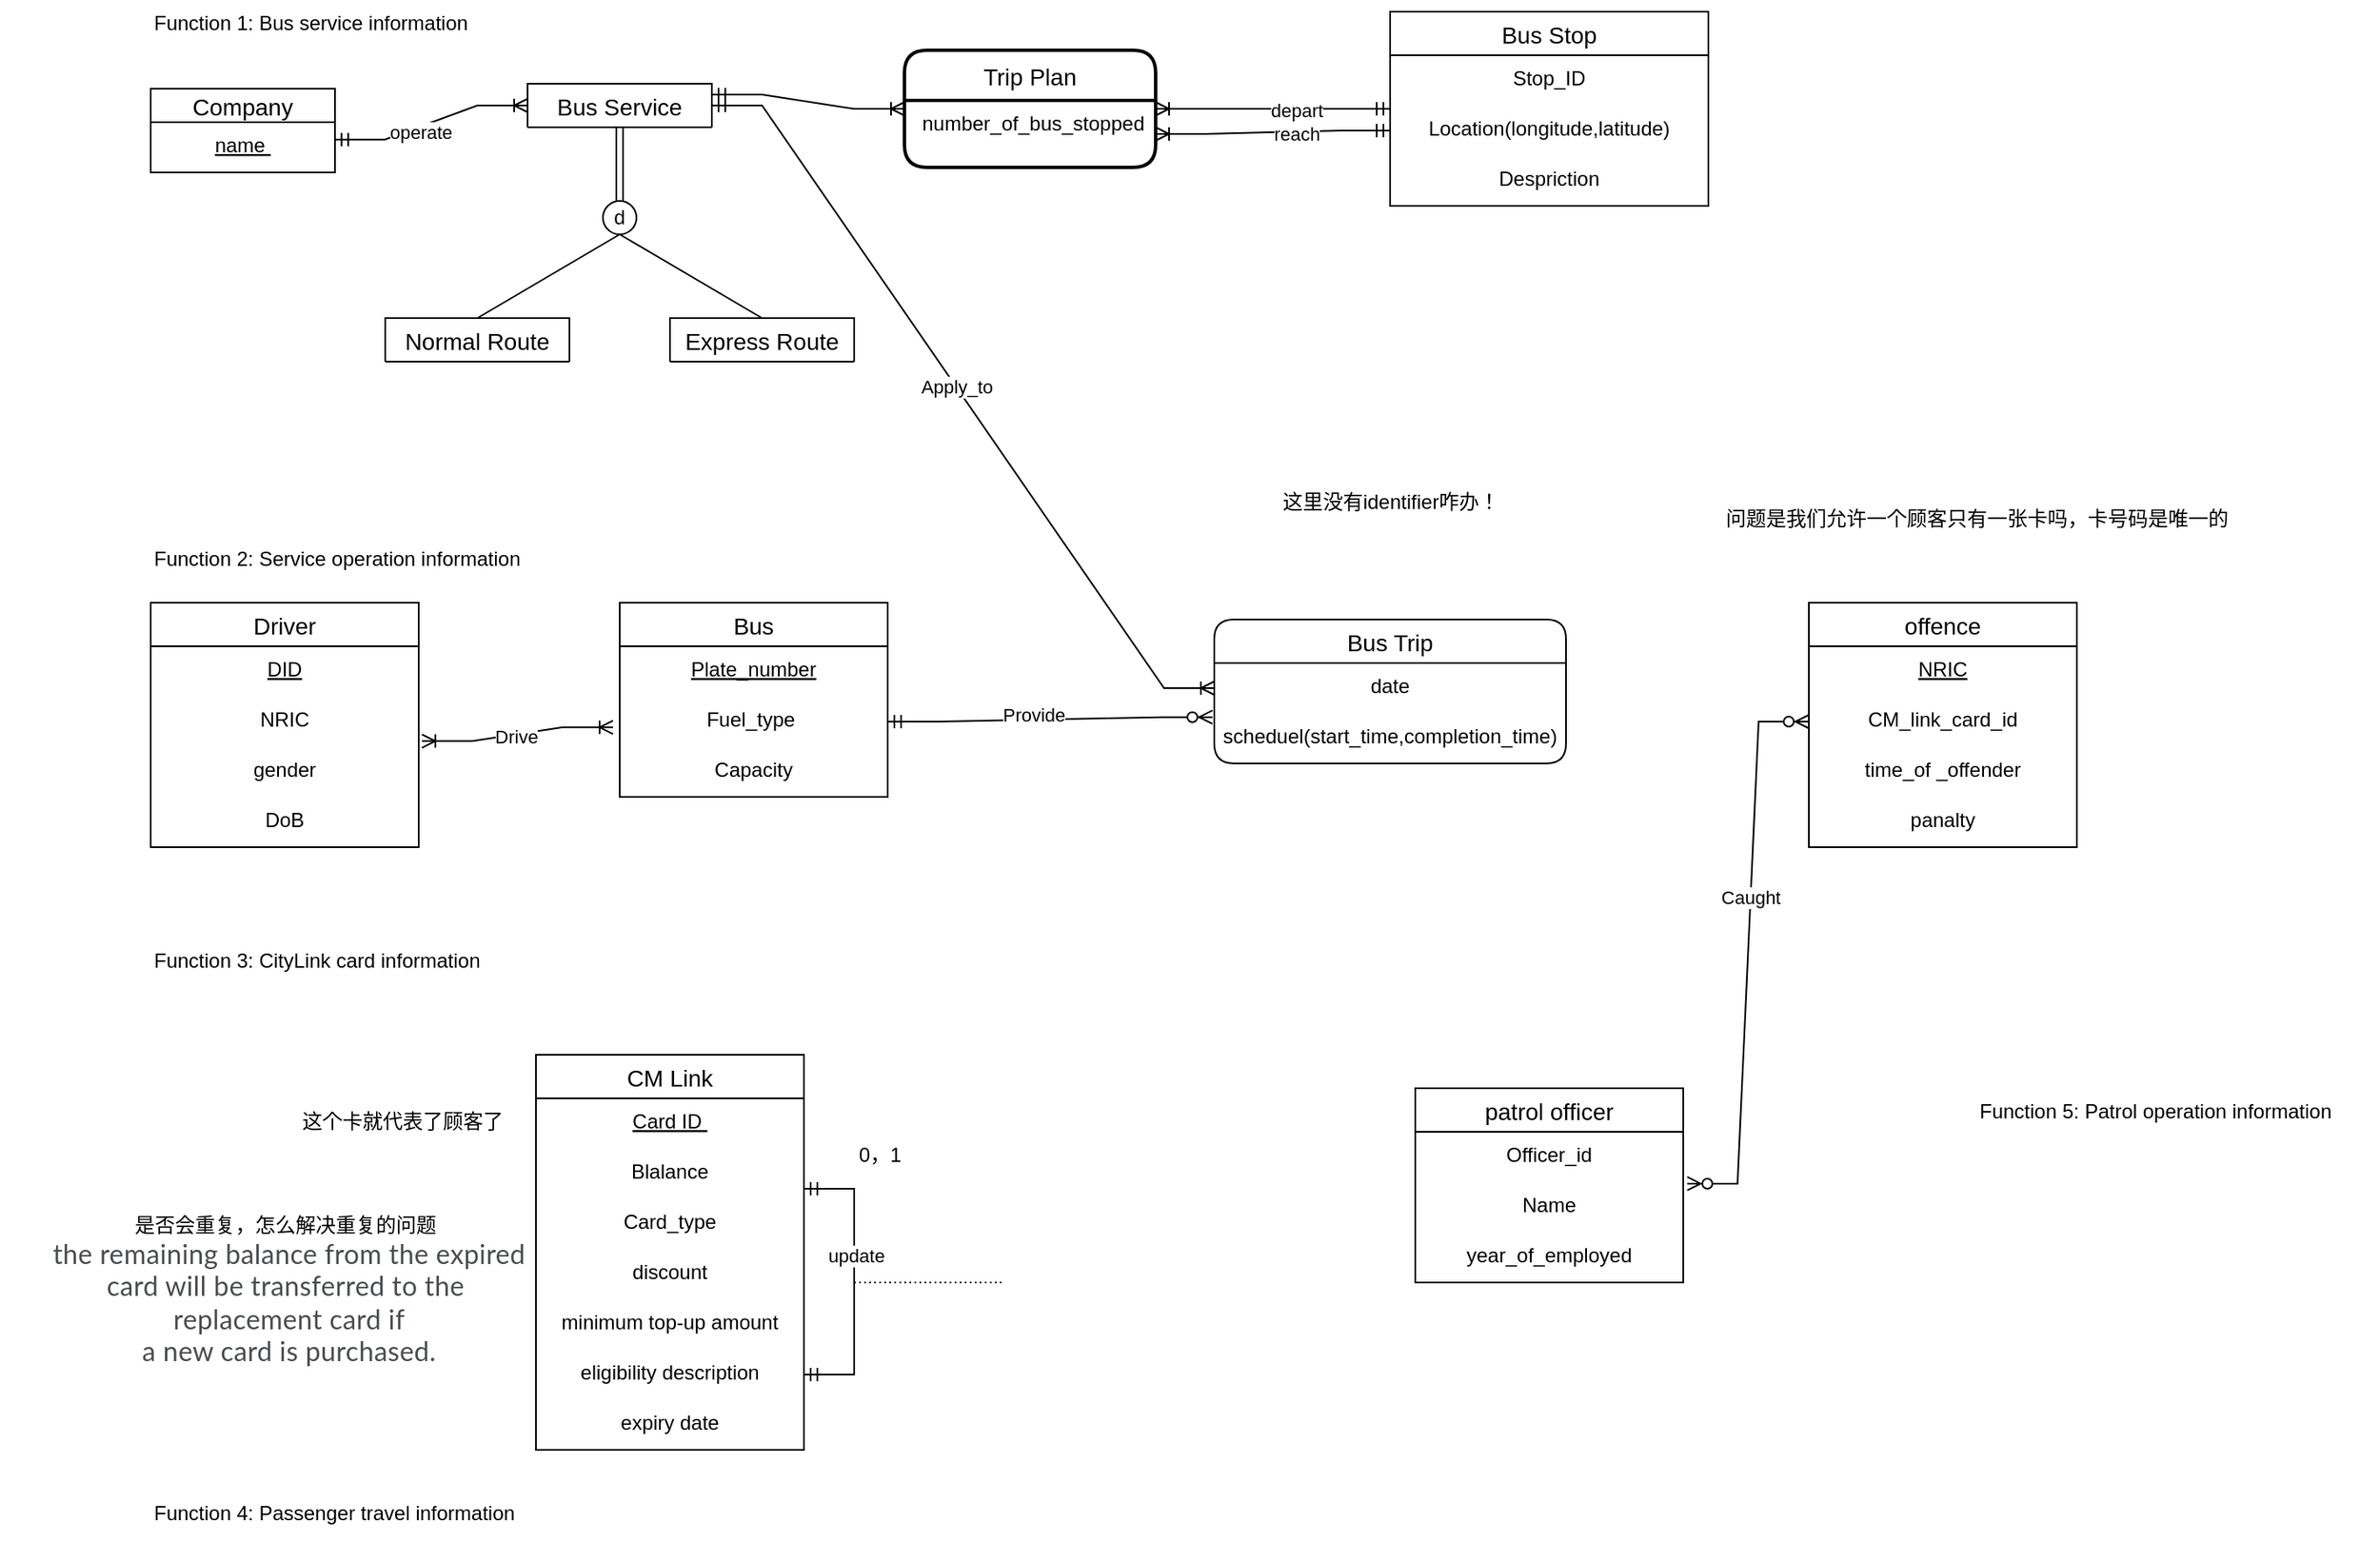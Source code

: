 <mxfile version="16.4.6" type="github">
  <diagram id="R2lEEEUBdFMjLlhIrx00" name="Page-1">
    <mxGraphModel dx="1336" dy="259" grid="1" gridSize="10" guides="1" tooltips="1" connect="1" arrows="1" fold="1" page="1" pageScale="1" pageWidth="850" pageHeight="1100" math="0" shadow="0" extFonts="Permanent Marker^https://fonts.googleapis.com/css?family=Permanent+Marker">
      <root>
        <mxCell id="0" />
        <mxCell id="1" parent="0" />
        <object label="Bus Service" id="_oqTozsQTF3NkIddqZB--1">
          <mxCell style="swimlane;fontStyle=0;childLayout=stackLayout;horizontal=1;startSize=26;horizontalStack=0;resizeParent=1;resizeParentMax=0;resizeLast=0;collapsible=1;marginBottom=0;align=center;fontSize=14;" vertex="1" collapsed="1" parent="1">
            <mxGeometry x="235" y="50" width="110" height="26" as="geometry">
              <mxRectangle x="235" y="50" width="160" height="56" as="alternateBounds" />
            </mxGeometry>
          </mxCell>
        </object>
        <mxCell id="_oqTozsQTF3NkIddqZB--2" value="Bus_id" style="text;strokeColor=none;fillColor=none;spacingLeft=4;spacingRight=4;overflow=hidden;rotatable=0;points=[[0,0.5],[1,0.5]];portConstraint=eastwest;fontSize=12;align=center;" vertex="1" parent="_oqTozsQTF3NkIddqZB--1">
          <mxGeometry y="26" width="160" height="30" as="geometry" />
        </mxCell>
        <mxCell id="_oqTozsQTF3NkIddqZB--5" value="Function 1: Bus service information" style="text;whiteSpace=wrap;html=1;" vertex="1" parent="1">
          <mxGeometry x="10" width="210" height="30" as="geometry" />
        </mxCell>
        <mxCell id="_oqTozsQTF3NkIddqZB--6" value="Company" style="swimlane;fontStyle=0;childLayout=stackLayout;horizontal=1;startSize=20;horizontalStack=0;resizeParent=1;resizeParentMax=0;resizeLast=0;collapsible=1;marginBottom=0;align=center;fontSize=14;" vertex="1" parent="1">
          <mxGeometry x="10" y="53" width="110" height="50" as="geometry">
            <mxRectangle x="30" y="40" width="90" height="26" as="alternateBounds" />
          </mxGeometry>
        </mxCell>
        <mxCell id="_oqTozsQTF3NkIddqZB--7" value="name " style="text;strokeColor=none;fillColor=none;spacingLeft=4;spacingRight=4;overflow=hidden;rotatable=0;points=[[0,0.5],[1,0.5]];portConstraint=eastwest;fontSize=12;align=center;fontStyle=4" vertex="1" parent="_oqTozsQTF3NkIddqZB--6">
          <mxGeometry y="20" width="110" height="30" as="geometry" />
        </mxCell>
        <mxCell id="_oqTozsQTF3NkIddqZB--15" value="Normal Route" style="swimlane;fontStyle=0;childLayout=stackLayout;horizontal=1;startSize=26;horizontalStack=0;resizeParent=1;resizeParentMax=0;resizeLast=0;collapsible=1;marginBottom=0;align=center;fontSize=14;" vertex="1" collapsed="1" parent="1">
          <mxGeometry x="150" y="190" width="110" height="26" as="geometry">
            <mxRectangle x="190" y="140" width="150" height="86" as="alternateBounds" />
          </mxGeometry>
        </mxCell>
        <mxCell id="_oqTozsQTF3NkIddqZB--16" value="     bus_frequency_weekend" style="text;strokeColor=none;fillColor=none;spacingLeft=4;spacingRight=4;overflow=hidden;rotatable=0;points=[[0,0.5],[1,0.5]];portConstraint=eastwest;fontSize=12;align=center;" vertex="1" parent="_oqTozsQTF3NkIddqZB--15">
          <mxGeometry y="26" width="150" height="30" as="geometry" />
        </mxCell>
        <mxCell id="_oqTozsQTF3NkIddqZB--17" value=" bus_frequency_weekdays" style="text;strokeColor=none;fillColor=none;spacingLeft=4;spacingRight=4;overflow=hidden;rotatable=0;points=[[0,0.5],[1,0.5]];portConstraint=eastwest;fontSize=12;align=center;" vertex="1" parent="_oqTozsQTF3NkIddqZB--15">
          <mxGeometry y="56" width="150" height="30" as="geometry" />
        </mxCell>
        <mxCell id="_oqTozsQTF3NkIddqZB--20" value="Express Route" style="swimlane;fontStyle=0;childLayout=stackLayout;horizontal=1;startSize=26;horizontalStack=0;resizeParent=1;resizeParentMax=0;resizeLast=0;collapsible=1;marginBottom=0;align=center;fontSize=14;" vertex="1" collapsed="1" parent="1">
          <mxGeometry x="320" y="190" width="110" height="26" as="geometry">
            <mxRectangle x="360" y="140" width="150" height="86" as="alternateBounds" />
          </mxGeometry>
        </mxCell>
        <mxCell id="_oqTozsQTF3NkIddqZB--21" value="     bus_frequency_weekend" style="text;strokeColor=none;fillColor=none;spacingLeft=4;spacingRight=4;overflow=hidden;rotatable=0;points=[[0,0.5],[1,0.5]];portConstraint=eastwest;fontSize=12;align=center;" vertex="1" parent="_oqTozsQTF3NkIddqZB--20">
          <mxGeometry y="26" width="150" height="30" as="geometry" />
        </mxCell>
        <mxCell id="_oqTozsQTF3NkIddqZB--22" value=" bus_frequency_weekdays" style="text;strokeColor=none;fillColor=none;spacingLeft=4;spacingRight=4;overflow=hidden;rotatable=0;points=[[0,0.5],[1,0.5]];portConstraint=eastwest;fontSize=12;align=center;" vertex="1" parent="_oqTozsQTF3NkIddqZB--20">
          <mxGeometry y="56" width="150" height="30" as="geometry" />
        </mxCell>
        <mxCell id="_oqTozsQTF3NkIddqZB--23" value="Bus Stop" style="swimlane;fontStyle=0;childLayout=stackLayout;horizontal=1;startSize=26;horizontalStack=0;resizeParent=1;resizeParentMax=0;resizeLast=0;collapsible=1;marginBottom=0;align=center;fontSize=14;labelBorderColor=none;html=0;" vertex="1" parent="1">
          <mxGeometry x="750" y="7" width="190" height="116" as="geometry">
            <mxRectangle x="620" y="25" width="90" height="26" as="alternateBounds" />
          </mxGeometry>
        </mxCell>
        <mxCell id="_oqTozsQTF3NkIddqZB--24" value="Stop_ID" style="text;strokeColor=none;fillColor=none;spacingLeft=4;spacingRight=4;overflow=hidden;rotatable=0;points=[[0,0.5],[1,0.5]];portConstraint=eastwest;fontSize=12;labelBorderColor=none;html=0;align=center;" vertex="1" parent="_oqTozsQTF3NkIddqZB--23">
          <mxGeometry y="26" width="190" height="30" as="geometry" />
        </mxCell>
        <mxCell id="_oqTozsQTF3NkIddqZB--25" value="Location(longitude,latitude)" style="text;strokeColor=none;fillColor=none;spacingLeft=4;spacingRight=4;overflow=hidden;rotatable=0;points=[[0,0.5],[1,0.5]];portConstraint=eastwest;fontSize=12;labelBorderColor=none;html=0;align=center;" vertex="1" parent="_oqTozsQTF3NkIddqZB--23">
          <mxGeometry y="56" width="190" height="30" as="geometry" />
        </mxCell>
        <mxCell id="_oqTozsQTF3NkIddqZB--26" value="Despriction" style="text;strokeColor=none;fillColor=none;spacingLeft=4;spacingRight=4;overflow=hidden;rotatable=0;points=[[0,0.5],[1,0.5]];portConstraint=eastwest;fontSize=12;labelBorderColor=none;html=0;align=center;" vertex="1" parent="_oqTozsQTF3NkIddqZB--23">
          <mxGeometry y="86" width="190" height="30" as="geometry" />
        </mxCell>
        <mxCell id="_oqTozsQTF3NkIddqZB--27" value="Trip Plan" style="swimlane;childLayout=stackLayout;horizontal=1;startSize=30;horizontalStack=0;rounded=1;fontSize=14;fontStyle=0;strokeWidth=2;resizeParent=0;resizeLast=1;shadow=0;dashed=0;align=center;labelBorderColor=none;html=0;" vertex="1" parent="1">
          <mxGeometry x="460" y="30" width="150" height="70" as="geometry">
            <mxRectangle x="440" y="26" width="90" height="24" as="alternateBounds" />
          </mxGeometry>
        </mxCell>
        <mxCell id="_oqTozsQTF3NkIddqZB--28" value="number_of_bus_stopped" style="align=center;strokeColor=none;fillColor=none;spacingLeft=4;fontSize=12;verticalAlign=top;resizable=0;rotatable=0;part=1;labelBorderColor=none;html=0;" vertex="1" parent="_oqTozsQTF3NkIddqZB--27">
          <mxGeometry y="30" width="150" height="40" as="geometry" />
        </mxCell>
        <mxCell id="_oqTozsQTF3NkIddqZB--31" value="" style="edgeStyle=entityRelationEdgeStyle;fontSize=12;html=1;endArrow=ERoneToMany;startArrow=ERmandOne;rounded=0;exitX=1;exitY=0.25;exitDx=0;exitDy=0;entryX=0;entryY=0.5;entryDx=0;entryDy=0;" edge="1" parent="1" source="_oqTozsQTF3NkIddqZB--1" target="_oqTozsQTF3NkIddqZB--27">
          <mxGeometry width="100" height="100" relative="1" as="geometry">
            <mxPoint x="320" y="180" as="sourcePoint" />
            <mxPoint x="420" y="80" as="targetPoint" />
          </mxGeometry>
        </mxCell>
        <mxCell id="_oqTozsQTF3NkIddqZB--36" value="" style="edgeStyle=entityRelationEdgeStyle;fontSize=12;html=1;endArrow=ERoneToMany;startArrow=ERmandOne;rounded=0;exitX=0;exitY=0.5;exitDx=0;exitDy=0;entryX=1;entryY=0.5;entryDx=0;entryDy=0;" edge="1" parent="1" source="_oqTozsQTF3NkIddqZB--23" target="_oqTozsQTF3NkIddqZB--27">
          <mxGeometry width="100" height="100" relative="1" as="geometry">
            <mxPoint x="550" y="100" as="sourcePoint" />
            <mxPoint x="620" y="101.5" as="targetPoint" />
          </mxGeometry>
        </mxCell>
        <mxCell id="_oqTozsQTF3NkIddqZB--37" value="depart" style="edgeLabel;html=1;align=center;verticalAlign=middle;resizable=0;points=[];" vertex="1" connectable="0" parent="_oqTozsQTF3NkIddqZB--36">
          <mxGeometry x="-0.192" relative="1" as="geometry">
            <mxPoint y="1" as="offset" />
          </mxGeometry>
        </mxCell>
        <mxCell id="_oqTozsQTF3NkIddqZB--39" value="" style="shape=link;html=1;rounded=0;exitX=0.5;exitY=1;exitDx=0;exitDy=0;entryX=0.5;entryY=0;entryDx=0;entryDy=0;" edge="1" parent="1" source="_oqTozsQTF3NkIddqZB--1" target="_oqTozsQTF3NkIddqZB--42">
          <mxGeometry relative="1" as="geometry">
            <mxPoint x="370" y="-100" as="sourcePoint" />
            <mxPoint x="370" y="-50" as="targetPoint" />
          </mxGeometry>
        </mxCell>
        <mxCell id="_oqTozsQTF3NkIddqZB--40" value="" style="resizable=0;html=1;align=right;verticalAlign=bottom;labelBorderColor=none;" connectable="0" vertex="1" parent="_oqTozsQTF3NkIddqZB--39">
          <mxGeometry x="1" relative="1" as="geometry">
            <mxPoint x="-10" as="offset" />
          </mxGeometry>
        </mxCell>
        <mxCell id="_oqTozsQTF3NkIddqZB--42" value="d" style="ellipse;whiteSpace=wrap;html=1;aspect=fixed;labelBorderColor=none;" vertex="1" parent="1">
          <mxGeometry x="280" y="120" width="20" height="20" as="geometry" />
        </mxCell>
        <mxCell id="_oqTozsQTF3NkIddqZB--43" value="" style="endArrow=none;html=1;rounded=0;exitX=0.5;exitY=1;exitDx=0;exitDy=0;entryX=0.5;entryY=0;entryDx=0;entryDy=0;" edge="1" parent="1" source="_oqTozsQTF3NkIddqZB--42" target="_oqTozsQTF3NkIddqZB--20">
          <mxGeometry relative="1" as="geometry">
            <mxPoint x="295" y="200" as="sourcePoint" />
            <mxPoint x="455" y="200" as="targetPoint" />
          </mxGeometry>
        </mxCell>
        <mxCell id="_oqTozsQTF3NkIddqZB--46" value="" style="endArrow=none;html=1;rounded=0;exitX=0.5;exitY=1;exitDx=0;exitDy=0;entryX=0.5;entryY=0;entryDx=0;entryDy=0;" edge="1" parent="1" source="_oqTozsQTF3NkIddqZB--42" target="_oqTozsQTF3NkIddqZB--15">
          <mxGeometry relative="1" as="geometry">
            <mxPoint x="315" y="190" as="sourcePoint" />
            <mxPoint x="200" y="240.0" as="targetPoint" />
            <Array as="points" />
          </mxGeometry>
        </mxCell>
        <mxCell id="_oqTozsQTF3NkIddqZB--51" value="" style="edgeStyle=entityRelationEdgeStyle;fontSize=12;html=1;endArrow=ERoneToMany;startArrow=ERmandOne;rounded=0;entryX=0;entryY=0.5;entryDx=0;entryDy=0;exitX=0.999;exitY=0.346;exitDx=0;exitDy=0;exitPerimeter=0;" edge="1" parent="1" source="_oqTozsQTF3NkIddqZB--7" target="_oqTozsQTF3NkIddqZB--2">
          <mxGeometry width="100" height="100" relative="1" as="geometry">
            <mxPoint x="100" y="180" as="sourcePoint" />
            <mxPoint x="200" y="80" as="targetPoint" />
          </mxGeometry>
        </mxCell>
        <mxCell id="_oqTozsQTF3NkIddqZB--52" value="operate" style="edgeLabel;html=1;align=center;verticalAlign=middle;resizable=0;points=[];" vertex="1" connectable="0" parent="_oqTozsQTF3NkIddqZB--51">
          <mxGeometry x="-0.128" y="-3" relative="1" as="geometry">
            <mxPoint x="-1" as="offset" />
          </mxGeometry>
        </mxCell>
        <mxCell id="_oqTozsQTF3NkIddqZB--55" value="" style="edgeStyle=entityRelationEdgeStyle;fontSize=12;html=1;endArrow=ERoneToMany;startArrow=ERmandOne;rounded=0;exitX=0;exitY=0.5;exitDx=0;exitDy=0;" edge="1" parent="1" source="_oqTozsQTF3NkIddqZB--25" target="_oqTozsQTF3NkIddqZB--28">
          <mxGeometry width="100" height="100" relative="1" as="geometry">
            <mxPoint x="690" y="248.33" as="sourcePoint" />
            <mxPoint x="620" y="75" as="targetPoint" />
          </mxGeometry>
        </mxCell>
        <mxCell id="_oqTozsQTF3NkIddqZB--56" value="reach" style="edgeLabel;html=1;align=center;verticalAlign=middle;resizable=0;points=[];" vertex="1" connectable="0" parent="_oqTozsQTF3NkIddqZB--55">
          <mxGeometry x="-0.192" relative="1" as="geometry">
            <mxPoint y="1" as="offset" />
          </mxGeometry>
        </mxCell>
        <mxCell id="_oqTozsQTF3NkIddqZB--57" value="Bus" style="swimlane;fontStyle=0;childLayout=stackLayout;horizontal=1;startSize=26;horizontalStack=0;resizeParent=1;resizeParentMax=0;resizeLast=0;collapsible=1;marginBottom=0;align=center;fontSize=14;labelBorderColor=none;html=0;" vertex="1" parent="1">
          <mxGeometry x="290" y="360" width="160" height="116" as="geometry" />
        </mxCell>
        <mxCell id="_oqTozsQTF3NkIddqZB--58" value="Plate_number" style="text;strokeColor=none;fillColor=none;spacingLeft=4;spacingRight=4;overflow=hidden;rotatable=0;points=[[0,0.5],[1,0.5]];portConstraint=eastwest;fontSize=12;labelBorderColor=none;html=0;align=center;fontStyle=4" vertex="1" parent="_oqTozsQTF3NkIddqZB--57">
          <mxGeometry y="26" width="160" height="30" as="geometry" />
        </mxCell>
        <mxCell id="_oqTozsQTF3NkIddqZB--59" value="Fuel_type " style="text;strokeColor=none;fillColor=none;spacingLeft=4;spacingRight=4;overflow=hidden;rotatable=0;points=[[0,0.5],[1,0.5]];portConstraint=eastwest;fontSize=12;labelBorderColor=none;html=0;align=center;" vertex="1" parent="_oqTozsQTF3NkIddqZB--57">
          <mxGeometry y="56" width="160" height="30" as="geometry" />
        </mxCell>
        <mxCell id="_oqTozsQTF3NkIddqZB--60" value="Capacity" style="text;strokeColor=none;fillColor=none;spacingLeft=4;spacingRight=4;overflow=hidden;rotatable=0;points=[[0,0.5],[1,0.5]];portConstraint=eastwest;fontSize=12;labelBorderColor=none;html=0;align=center;" vertex="1" parent="_oqTozsQTF3NkIddqZB--57">
          <mxGeometry y="86" width="160" height="30" as="geometry" />
        </mxCell>
        <mxCell id="_oqTozsQTF3NkIddqZB--62" value="Function 2: Service operation information" style="text;whiteSpace=wrap;html=1;" vertex="1" parent="1">
          <mxGeometry x="10" y="320" width="240" height="30" as="geometry" />
        </mxCell>
        <mxCell id="_oqTozsQTF3NkIddqZB--63" value="Bus Trip" style="swimlane;fontStyle=0;childLayout=stackLayout;horizontal=1;startSize=26;horizontalStack=0;resizeParent=1;resizeParentMax=0;resizeLast=0;collapsible=1;marginBottom=0;align=center;fontSize=14;labelBorderColor=none;html=0;shadow=0;glass=0;rounded=1;sketch=0;" vertex="1" parent="1">
          <mxGeometry x="645" y="370" width="210" height="86" as="geometry" />
        </mxCell>
        <mxCell id="_oqTozsQTF3NkIddqZB--64" value="date" style="text;strokeColor=none;fillColor=none;spacingLeft=4;spacingRight=4;overflow=hidden;rotatable=0;points=[[0,0.5],[1,0.5]];portConstraint=eastwest;fontSize=12;labelBorderColor=none;html=0;align=center;" vertex="1" parent="_oqTozsQTF3NkIddqZB--63">
          <mxGeometry y="26" width="210" height="30" as="geometry" />
        </mxCell>
        <mxCell id="_oqTozsQTF3NkIddqZB--65" value="scheduel(start_time,completion_time)" style="text;strokeColor=none;fillColor=none;spacingLeft=4;spacingRight=4;overflow=hidden;rotatable=0;points=[[0,0.5],[1,0.5]];portConstraint=eastwest;fontSize=12;labelBorderColor=none;html=0;align=center;" vertex="1" parent="_oqTozsQTF3NkIddqZB--63">
          <mxGeometry y="56" width="210" height="30" as="geometry" />
        </mxCell>
        <mxCell id="_oqTozsQTF3NkIddqZB--69" value="Driver" style="swimlane;fontStyle=0;childLayout=stackLayout;horizontal=1;startSize=26;horizontalStack=0;resizeParent=1;resizeParentMax=0;resizeLast=0;collapsible=1;marginBottom=0;align=center;fontSize=14;labelBorderColor=none;html=0;" vertex="1" parent="1">
          <mxGeometry x="10" y="360" width="160" height="146" as="geometry" />
        </mxCell>
        <mxCell id="_oqTozsQTF3NkIddqZB--70" value="DID" style="text;strokeColor=none;fillColor=none;spacingLeft=4;spacingRight=4;overflow=hidden;rotatable=0;points=[[0,0.5],[1,0.5]];portConstraint=eastwest;fontSize=12;labelBorderColor=none;html=0;align=center;fontStyle=4" vertex="1" parent="_oqTozsQTF3NkIddqZB--69">
          <mxGeometry y="26" width="160" height="30" as="geometry" />
        </mxCell>
        <mxCell id="_oqTozsQTF3NkIddqZB--71" value="NRIC" style="text;strokeColor=none;fillColor=none;spacingLeft=4;spacingRight=4;overflow=hidden;rotatable=0;points=[[0,0.5],[1,0.5]];portConstraint=eastwest;fontSize=12;labelBorderColor=none;html=0;align=center;" vertex="1" parent="_oqTozsQTF3NkIddqZB--69">
          <mxGeometry y="56" width="160" height="30" as="geometry" />
        </mxCell>
        <mxCell id="_oqTozsQTF3NkIddqZB--77" value="gender" style="text;strokeColor=none;fillColor=none;spacingLeft=4;spacingRight=4;overflow=hidden;rotatable=0;points=[[0,0.5],[1,0.5]];portConstraint=eastwest;fontSize=12;labelBorderColor=none;html=0;align=center;" vertex="1" parent="_oqTozsQTF3NkIddqZB--69">
          <mxGeometry y="86" width="160" height="30" as="geometry" />
        </mxCell>
        <mxCell id="_oqTozsQTF3NkIddqZB--72" value="DoB" style="text;strokeColor=none;fillColor=none;spacingLeft=4;spacingRight=4;overflow=hidden;rotatable=0;points=[[0,0.5],[1,0.5]];portConstraint=eastwest;fontSize=12;labelBorderColor=none;html=0;align=center;" vertex="1" parent="_oqTozsQTF3NkIddqZB--69">
          <mxGeometry y="116" width="160" height="30" as="geometry" />
        </mxCell>
        <mxCell id="_oqTozsQTF3NkIddqZB--78" value="" style="edgeStyle=entityRelationEdgeStyle;fontSize=12;html=1;endArrow=ERoneToMany;startArrow=ERoneToMany;rounded=0;exitX=1.012;exitY=0.888;exitDx=0;exitDy=0;exitPerimeter=0;entryX=-0.025;entryY=0.614;entryDx=0;entryDy=0;entryPerimeter=0;" edge="1" parent="1" source="_oqTozsQTF3NkIddqZB--71" target="_oqTozsQTF3NkIddqZB--59">
          <mxGeometry width="100" height="100" relative="1" as="geometry">
            <mxPoint x="310" y="480" as="sourcePoint" />
            <mxPoint x="410" y="380" as="targetPoint" />
          </mxGeometry>
        </mxCell>
        <mxCell id="_oqTozsQTF3NkIddqZB--79" value="Drive" style="edgeLabel;html=1;align=center;verticalAlign=middle;resizable=0;points=[];" vertex="1" connectable="0" parent="_oqTozsQTF3NkIddqZB--78">
          <mxGeometry x="-0.023" y="-1" relative="1" as="geometry">
            <mxPoint as="offset" />
          </mxGeometry>
        </mxCell>
        <mxCell id="_oqTozsQTF3NkIddqZB--84" value="这里没有identifier咋办！" style="text;html=1;align=center;verticalAlign=middle;resizable=0;points=[];autosize=1;strokeColor=none;fillColor=none;" vertex="1" parent="1">
          <mxGeometry x="680" y="290" width="140" height="20" as="geometry" />
        </mxCell>
        <mxCell id="_oqTozsQTF3NkIddqZB--85" value="Function 3: CityLink card information" style="text;whiteSpace=wrap;html=1;" vertex="1" parent="1">
          <mxGeometry x="10" y="560" width="220" height="30" as="geometry" />
        </mxCell>
        <mxCell id="_oqTozsQTF3NkIddqZB--86" value="" style="edgeStyle=entityRelationEdgeStyle;fontSize=12;html=1;endArrow=ERzeroToMany;startArrow=ERmandOne;rounded=0;exitX=1;exitY=0.5;exitDx=0;exitDy=0;entryX=-0.005;entryY=0.078;entryDx=0;entryDy=0;entryPerimeter=0;" edge="1" parent="1" source="_oqTozsQTF3NkIddqZB--59" target="_oqTozsQTF3NkIddqZB--65">
          <mxGeometry width="100" height="100" relative="1" as="geometry">
            <mxPoint x="560" y="420" as="sourcePoint" />
            <mxPoint x="660" y="320" as="targetPoint" />
          </mxGeometry>
        </mxCell>
        <mxCell id="_oqTozsQTF3NkIddqZB--87" value="Provide" style="edgeLabel;html=1;align=center;verticalAlign=middle;resizable=0;points=[];" vertex="1" connectable="0" parent="_oqTozsQTF3NkIddqZB--86">
          <mxGeometry x="-0.103" y="3" relative="1" as="geometry">
            <mxPoint as="offset" />
          </mxGeometry>
        </mxCell>
        <mxCell id="_oqTozsQTF3NkIddqZB--89" value="" style="edgeStyle=entityRelationEdgeStyle;fontSize=12;html=1;endArrow=ERoneToMany;startArrow=ERmandOne;rounded=0;entryX=0;entryY=0.5;entryDx=0;entryDy=0;exitX=1;exitY=0.5;exitDx=0;exitDy=0;" edge="1" parent="1" source="_oqTozsQTF3NkIddqZB--1" target="_oqTozsQTF3NkIddqZB--64">
          <mxGeometry width="100" height="100" relative="1" as="geometry">
            <mxPoint x="310" y="80" as="sourcePoint" />
            <mxPoint x="530" y="270" as="targetPoint" />
          </mxGeometry>
        </mxCell>
        <mxCell id="_oqTozsQTF3NkIddqZB--90" value="Apply_to" style="edgeLabel;html=1;align=center;verticalAlign=middle;resizable=0;points=[];" vertex="1" connectable="0" parent="_oqTozsQTF3NkIddqZB--89">
          <mxGeometry x="-0.032" relative="1" as="geometry">
            <mxPoint as="offset" />
          </mxGeometry>
        </mxCell>
        <mxCell id="_oqTozsQTF3NkIddqZB--97" value="CM Link" style="swimlane;fontStyle=0;childLayout=stackLayout;horizontal=1;startSize=26;horizontalStack=0;resizeParent=1;resizeParentMax=0;resizeLast=0;collapsible=1;marginBottom=0;align=center;fontSize=14;rounded=0;shadow=0;glass=0;labelBorderColor=none;sketch=0;html=0;" vertex="1" parent="1">
          <mxGeometry x="240" y="630" width="160" height="236" as="geometry" />
        </mxCell>
        <mxCell id="_oqTozsQTF3NkIddqZB--98" value="Card ID " style="text;strokeColor=none;fillColor=none;spacingLeft=4;spacingRight=4;overflow=hidden;rotatable=0;points=[[0,0.5],[1,0.5]];portConstraint=eastwest;fontSize=12;rounded=1;shadow=0;glass=0;labelBorderColor=none;sketch=0;html=0;fontStyle=4;align=center;" vertex="1" parent="_oqTozsQTF3NkIddqZB--97">
          <mxGeometry y="26" width="160" height="30" as="geometry" />
        </mxCell>
        <mxCell id="_oqTozsQTF3NkIddqZB--99" value="Blalance" style="text;strokeColor=none;fillColor=none;spacingLeft=4;spacingRight=4;overflow=hidden;rotatable=0;points=[[0,0.5],[1,0.5]];portConstraint=eastwest;fontSize=12;rounded=1;shadow=0;glass=0;labelBorderColor=none;sketch=0;html=0;align=center;" vertex="1" parent="_oqTozsQTF3NkIddqZB--97">
          <mxGeometry y="56" width="160" height="30" as="geometry" />
        </mxCell>
        <mxCell id="_oqTozsQTF3NkIddqZB--115" value="Card_type" style="text;strokeColor=none;fillColor=none;spacingLeft=4;spacingRight=4;overflow=hidden;rotatable=0;points=[[0,0.5],[1,0.5]];portConstraint=eastwest;fontSize=12;rounded=1;shadow=0;glass=0;labelBorderColor=none;sketch=0;html=0;align=center;" vertex="1" parent="_oqTozsQTF3NkIddqZB--97">
          <mxGeometry y="86" width="160" height="30" as="geometry" />
        </mxCell>
        <mxCell id="_oqTozsQTF3NkIddqZB--124" value="discount" style="text;strokeColor=none;fillColor=none;spacingLeft=4;spacingRight=4;overflow=hidden;rotatable=0;points=[[0,0.5],[1,0.5]];portConstraint=eastwest;fontSize=12;rounded=1;shadow=0;glass=0;labelBorderColor=none;sketch=0;html=0;align=center;" vertex="1" parent="_oqTozsQTF3NkIddqZB--97">
          <mxGeometry y="116" width="160" height="30" as="geometry" />
        </mxCell>
        <mxCell id="_oqTozsQTF3NkIddqZB--116" value="minimum top-up amount" style="text;strokeColor=none;fillColor=none;spacingLeft=4;spacingRight=4;overflow=hidden;rotatable=0;points=[[0,0.5],[1,0.5]];portConstraint=eastwest;fontSize=12;rounded=1;shadow=0;glass=0;labelBorderColor=none;sketch=0;html=0;align=center;" vertex="1" parent="_oqTozsQTF3NkIddqZB--97">
          <mxGeometry y="146" width="160" height="30" as="geometry" />
        </mxCell>
        <mxCell id="_oqTozsQTF3NkIddqZB--117" value="eligibility description" style="text;strokeColor=none;fillColor=none;spacingLeft=4;spacingRight=4;overflow=hidden;rotatable=0;points=[[0,0.5],[1,0.5]];portConstraint=eastwest;fontSize=12;rounded=1;shadow=0;glass=0;labelBorderColor=none;sketch=0;html=0;align=center;" vertex="1" parent="_oqTozsQTF3NkIddqZB--97">
          <mxGeometry y="176" width="160" height="30" as="geometry" />
        </mxCell>
        <mxCell id="_oqTozsQTF3NkIddqZB--119" value="expiry date" style="text;strokeColor=none;fillColor=none;spacingLeft=4;spacingRight=4;overflow=hidden;rotatable=0;points=[[0,0.5],[1,0.5]];portConstraint=eastwest;fontSize=12;rounded=1;shadow=0;glass=0;labelBorderColor=none;sketch=0;html=0;align=center;" vertex="1" parent="_oqTozsQTF3NkIddqZB--97">
          <mxGeometry y="206" width="160" height="30" as="geometry" />
        </mxCell>
        <mxCell id="_oqTozsQTF3NkIddqZB--122" value="" style="edgeStyle=entityRelationEdgeStyle;fontSize=12;html=1;endArrow=ERmandOne;startArrow=ERmandOne;rounded=0;entryX=1;entryY=0.5;entryDx=0;entryDy=0;exitX=1;exitY=0.8;exitDx=0;exitDy=0;exitPerimeter=0;" edge="1" parent="_oqTozsQTF3NkIddqZB--97" source="_oqTozsQTF3NkIddqZB--99" target="_oqTozsQTF3NkIddqZB--117">
          <mxGeometry width="100" height="100" relative="1" as="geometry">
            <mxPoint x="150" y="150" as="sourcePoint" />
            <mxPoint x="250" y="50" as="targetPoint" />
          </mxGeometry>
        </mxCell>
        <mxCell id="_oqTozsQTF3NkIddqZB--123" value="update" style="edgeLabel;html=1;align=center;verticalAlign=middle;resizable=0;points=[];" vertex="1" connectable="0" parent="_oqTozsQTF3NkIddqZB--122">
          <mxGeometry x="-0.183" y="1" relative="1" as="geometry">
            <mxPoint as="offset" />
          </mxGeometry>
        </mxCell>
        <mxCell id="_oqTozsQTF3NkIddqZB--101" value="这个卡就代表了顾客了" style="text;html=1;align=center;verticalAlign=middle;resizable=0;points=[];autosize=1;strokeColor=none;fillColor=none;" vertex="1" parent="1">
          <mxGeometry x="90" y="660" width="140" height="20" as="geometry" />
        </mxCell>
        <mxCell id="_oqTozsQTF3NkIddqZB--108" value="" style="resizable=0;html=1;align=right;verticalAlign=bottom;labelBorderColor=none;" connectable="0" vertex="1" parent="1">
          <mxGeometry x="310" y="770.001" as="geometry" />
        </mxCell>
        <mxCell id="_oqTozsQTF3NkIddqZB--126" value="Function 4: Passenger travel information" style="text;whiteSpace=wrap;html=1;" vertex="1" parent="1">
          <mxGeometry x="10" y="890" width="240" height="30" as="geometry" />
        </mxCell>
        <mxCell id="_oqTozsQTF3NkIddqZB--128" value="Function 5: Patrol operation information" style="text;whiteSpace=wrap;html=1;" vertex="1" parent="1">
          <mxGeometry x="1100" y="650" width="240" height="30" as="geometry" />
        </mxCell>
        <mxCell id="_oqTozsQTF3NkIddqZB--129" value="patrol officer" style="swimlane;fontStyle=0;childLayout=stackLayout;horizontal=1;startSize=26;horizontalStack=0;resizeParent=1;resizeParentMax=0;resizeLast=0;collapsible=1;marginBottom=0;align=center;fontSize=14;rounded=0;shadow=0;glass=0;labelBorderColor=none;sketch=0;html=0;" vertex="1" parent="1">
          <mxGeometry x="765" y="650" width="160" height="116" as="geometry" />
        </mxCell>
        <mxCell id="_oqTozsQTF3NkIddqZB--130" value="Officer_id" style="text;strokeColor=none;fillColor=none;spacingLeft=4;spacingRight=4;overflow=hidden;rotatable=0;points=[[0,0.5],[1,0.5]];portConstraint=eastwest;fontSize=12;rounded=0;shadow=0;glass=0;labelBorderColor=none;sketch=0;html=0;align=center;" vertex="1" parent="_oqTozsQTF3NkIddqZB--129">
          <mxGeometry y="26" width="160" height="30" as="geometry" />
        </mxCell>
        <mxCell id="_oqTozsQTF3NkIddqZB--131" value="Name" style="text;strokeColor=none;fillColor=none;spacingLeft=4;spacingRight=4;overflow=hidden;rotatable=0;points=[[0,0.5],[1,0.5]];portConstraint=eastwest;fontSize=12;rounded=0;shadow=0;glass=0;labelBorderColor=none;sketch=0;html=0;align=center;" vertex="1" parent="_oqTozsQTF3NkIddqZB--129">
          <mxGeometry y="56" width="160" height="30" as="geometry" />
        </mxCell>
        <mxCell id="_oqTozsQTF3NkIddqZB--132" value="year_of_employed" style="text;strokeColor=none;fillColor=none;spacingLeft=4;spacingRight=4;overflow=hidden;rotatable=0;points=[[0,0.5],[1,0.5]];portConstraint=eastwest;fontSize=12;rounded=0;shadow=0;glass=0;labelBorderColor=none;sketch=0;html=0;align=center;" vertex="1" parent="_oqTozsQTF3NkIddqZB--129">
          <mxGeometry y="86" width="160" height="30" as="geometry" />
        </mxCell>
        <mxCell id="_oqTozsQTF3NkIddqZB--133" value="offence" style="swimlane;fontStyle=0;childLayout=stackLayout;horizontal=1;startSize=26;horizontalStack=0;resizeParent=1;resizeParentMax=0;resizeLast=0;collapsible=1;marginBottom=0;align=center;fontSize=14;rounded=0;shadow=0;glass=0;labelBorderColor=none;sketch=0;html=0;" vertex="1" parent="1">
          <mxGeometry x="1000" y="360" width="160" height="146" as="geometry" />
        </mxCell>
        <mxCell id="_oqTozsQTF3NkIddqZB--134" value="NRIC" style="text;strokeColor=none;fillColor=none;spacingLeft=4;spacingRight=4;overflow=hidden;rotatable=0;points=[[0,0.5],[1,0.5]];portConstraint=eastwest;fontSize=12;rounded=0;shadow=0;glass=0;labelBorderColor=none;sketch=0;html=0;fontStyle=4;align=center;" vertex="1" parent="_oqTozsQTF3NkIddqZB--133">
          <mxGeometry y="26" width="160" height="30" as="geometry" />
        </mxCell>
        <mxCell id="_oqTozsQTF3NkIddqZB--135" value="CM_link_card_id" style="text;strokeColor=none;fillColor=none;spacingLeft=4;spacingRight=4;overflow=hidden;rotatable=0;points=[[0,0.5],[1,0.5]];portConstraint=eastwest;fontSize=12;rounded=0;shadow=0;glass=0;labelBorderColor=none;sketch=0;html=0;align=center;" vertex="1" parent="_oqTozsQTF3NkIddqZB--133">
          <mxGeometry y="56" width="160" height="30" as="geometry" />
        </mxCell>
        <mxCell id="_oqTozsQTF3NkIddqZB--136" value="time_of _offender" style="text;strokeColor=none;fillColor=none;spacingLeft=4;spacingRight=4;overflow=hidden;rotatable=0;points=[[0,0.5],[1,0.5]];portConstraint=eastwest;fontSize=12;rounded=0;shadow=0;glass=0;labelBorderColor=none;sketch=0;html=0;align=center;" vertex="1" parent="_oqTozsQTF3NkIddqZB--133">
          <mxGeometry y="86" width="160" height="30" as="geometry" />
        </mxCell>
        <mxCell id="_oqTozsQTF3NkIddqZB--138" value="panalty" style="text;strokeColor=none;fillColor=none;spacingLeft=4;spacingRight=4;overflow=hidden;rotatable=0;points=[[0,0.5],[1,0.5]];portConstraint=eastwest;fontSize=12;rounded=0;shadow=0;glass=0;labelBorderColor=none;sketch=0;html=0;align=center;" vertex="1" parent="_oqTozsQTF3NkIddqZB--133">
          <mxGeometry y="116" width="160" height="30" as="geometry" />
        </mxCell>
        <mxCell id="_oqTozsQTF3NkIddqZB--137" value="问题是我们允许一个顾客只有一张卡吗，卡号码是唯一的" style="text;html=1;align=center;verticalAlign=middle;resizable=0;points=[];autosize=1;strokeColor=none;fillColor=none;" vertex="1" parent="1">
          <mxGeometry x="940" y="300" width="320" height="20" as="geometry" />
        </mxCell>
        <mxCell id="_oqTozsQTF3NkIddqZB--141" value="" style="edgeStyle=entityRelationEdgeStyle;fontSize=12;html=1;endArrow=ERzeroToMany;endFill=1;startArrow=ERzeroToMany;rounded=0;exitX=1.015;exitY=0.033;exitDx=0;exitDy=0;exitPerimeter=0;entryX=0;entryY=0.5;entryDx=0;entryDy=0;" edge="1" parent="1" source="_oqTozsQTF3NkIddqZB--131" target="_oqTozsQTF3NkIddqZB--135">
          <mxGeometry width="100" height="100" relative="1" as="geometry">
            <mxPoint x="810" y="590" as="sourcePoint" />
            <mxPoint x="910" y="490" as="targetPoint" />
          </mxGeometry>
        </mxCell>
        <mxCell id="_oqTozsQTF3NkIddqZB--142" value="Caught" style="edgeLabel;html=1;align=center;verticalAlign=middle;resizable=0;points=[];" vertex="1" connectable="0" parent="_oqTozsQTF3NkIddqZB--141">
          <mxGeometry x="0.199" relative="1" as="geometry">
            <mxPoint as="offset" />
          </mxGeometry>
        </mxCell>
        <mxCell id="_oqTozsQTF3NkIddqZB--143" value="是否会重复，怎么解决重复的问题&lt;br&gt;&lt;span style=&quot;color: rgb(73 , 76 , 78) ; font-family: &amp;#34;lato&amp;#34; , &amp;#34;lucida sans unicode&amp;#34; , &amp;#34;lucida grande&amp;#34; , sans-serif ; font-size: 16px ; letter-spacing: 0.2px ; text-align: left&quot;&gt;&amp;nbsp;the remaining balance from the expired &lt;br&gt;card will be&amp;nbsp;transferred to the&lt;br&gt;&amp;nbsp;replacement card if&lt;br&gt;&amp;nbsp;a new card is purchased.&lt;/span&gt;" style="text;html=1;align=center;verticalAlign=middle;resizable=0;points=[];autosize=1;strokeColor=none;fillColor=none;" vertex="1" parent="1">
          <mxGeometry x="-80" y="730" width="340" height="80" as="geometry" />
        </mxCell>
        <mxCell id="_oqTozsQTF3NkIddqZB--146" value="0，1" style="text;html=1;align=center;verticalAlign=middle;resizable=0;points=[];autosize=1;strokeColor=none;fillColor=none;" vertex="1" parent="1">
          <mxGeometry x="425" y="680" width="40" height="20" as="geometry" />
        </mxCell>
        <mxCell id="_oqTozsQTF3NkIddqZB--149" value="" style="endArrow=none;html=1;rounded=0;dashed=1;dashPattern=1 2;" edge="1" parent="1">
          <mxGeometry relative="1" as="geometry">
            <mxPoint x="430" y="766" as="sourcePoint" />
            <mxPoint x="520" y="766" as="targetPoint" />
          </mxGeometry>
        </mxCell>
        <mxCell id="_oqTozsQTF3NkIddqZB--150" value="" style="resizable=0;html=1;align=right;verticalAlign=bottom;rounded=0;shadow=0;glass=0;labelBorderColor=none;sketch=0;" connectable="0" vertex="1" parent="_oqTozsQTF3NkIddqZB--149">
          <mxGeometry x="1" relative="1" as="geometry" />
        </mxCell>
      </root>
    </mxGraphModel>
  </diagram>
</mxfile>
